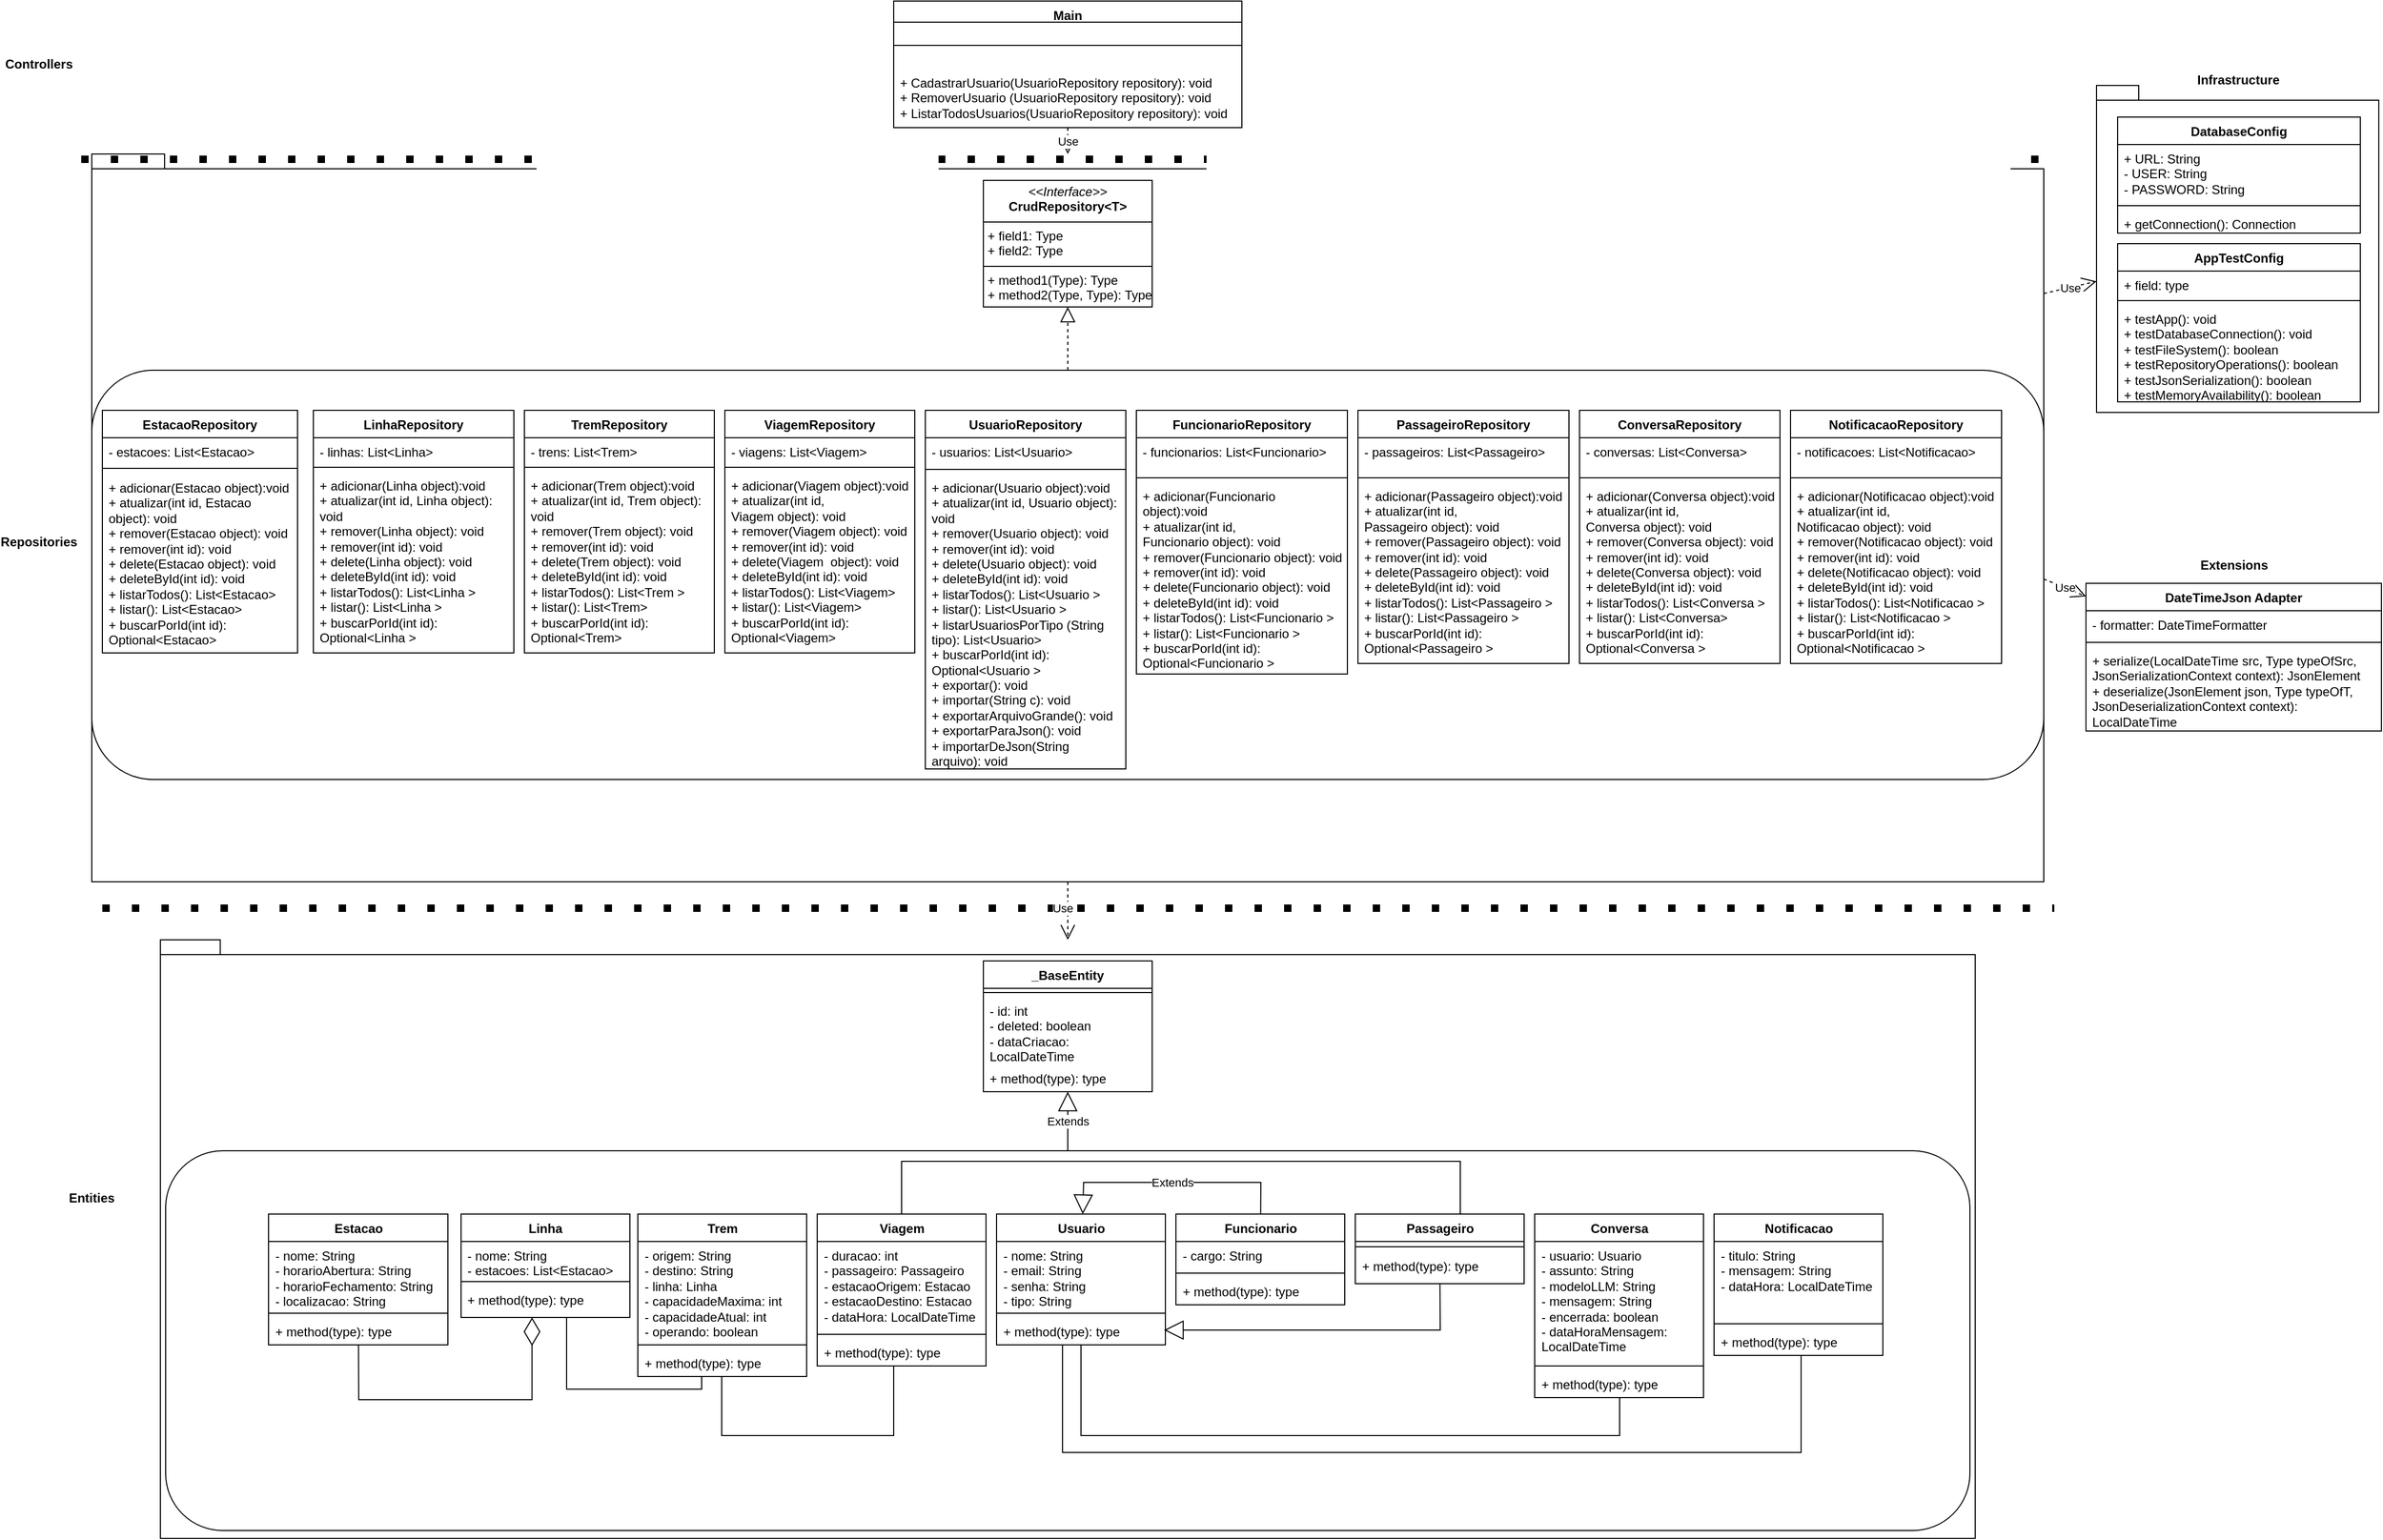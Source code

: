 <mxfile version="26.1.1">
  <diagram name="Página-1" id="HEUEbrixMLZvt8h2ULKj">
    <mxGraphModel dx="4040" dy="1524" grid="1" gridSize="10" guides="1" tooltips="1" connect="1" arrows="1" fold="1" page="1" pageScale="1" pageWidth="1169" pageHeight="827" math="0" shadow="0">
      <root>
        <mxCell id="0" />
        <mxCell id="1" parent="0" />
        <mxCell id="SFXnbhEJWi7tFpCrIytO-14" value="" style="shape=folder;fontStyle=1;spacingTop=10;tabWidth=40;tabHeight=14;tabPosition=left;html=1;whiteSpace=wrap;" vertex="1" parent="1">
          <mxGeometry x="1890" y="100" width="267.5" height="310" as="geometry" />
        </mxCell>
        <mxCell id="KniE4psyvI0Bf5Q0p4Wv-12" value="" style="shape=folder;fontStyle=1;spacingTop=10;tabWidth=40;tabHeight=14;tabPosition=left;html=1;whiteSpace=wrap;" parent="1" vertex="1">
          <mxGeometry x="-10" y="165" width="1850" height="690" as="geometry" />
        </mxCell>
        <mxCell id="KniE4psyvI0Bf5Q0p4Wv-1" value="&lt;b&gt;Controllers&lt;/b&gt;" style="text;html=1;align=center;verticalAlign=middle;whiteSpace=wrap;rounded=0;" parent="1" vertex="1">
          <mxGeometry x="-90" y="65" width="60" height="30" as="geometry" />
        </mxCell>
        <mxCell id="KniE4psyvI0Bf5Q0p4Wv-2" value="&lt;b&gt;Repositories&lt;/b&gt;" style="text;html=1;align=center;verticalAlign=middle;whiteSpace=wrap;rounded=0;" parent="1" vertex="1">
          <mxGeometry x="-90" y="518" width="60" height="30" as="geometry" />
        </mxCell>
        <mxCell id="KniE4psyvI0Bf5Q0p4Wv-3" value="&lt;b&gt;Entities&lt;/b&gt;" style="text;html=1;align=center;verticalAlign=middle;whiteSpace=wrap;rounded=0;" parent="1" vertex="1">
          <mxGeometry x="-40" y="1140" width="60" height="30" as="geometry" />
        </mxCell>
        <mxCell id="KniE4psyvI0Bf5Q0p4Wv-4" value="Main" style="swimlane;fontStyle=1;align=center;verticalAlign=top;childLayout=stackLayout;horizontal=1;startSize=20;horizontalStack=0;resizeParent=1;resizeParentMax=0;resizeLast=0;collapsible=1;marginBottom=0;whiteSpace=wrap;html=1;" parent="1" vertex="1">
          <mxGeometry x="750" y="20" width="330" height="120" as="geometry" />
        </mxCell>
        <mxCell id="KniE4psyvI0Bf5Q0p4Wv-6" value="" style="line;strokeWidth=1;fillColor=none;align=left;verticalAlign=middle;spacingTop=-1;spacingLeft=3;spacingRight=3;rotatable=0;labelPosition=right;points=[];portConstraint=eastwest;strokeColor=inherit;" parent="KniE4psyvI0Bf5Q0p4Wv-4" vertex="1">
          <mxGeometry y="20" width="330" height="44" as="geometry" />
        </mxCell>
        <mxCell id="KniE4psyvI0Bf5Q0p4Wv-7" value="+ CadastrarUsuario(UsuarioRepository repository): void&lt;div&gt;&lt;div&gt;+ RemoverUsuario (UsuarioRepository repository): void&lt;/div&gt;&lt;/div&gt;&lt;div&gt;+ ListarTodosUsuarios(UsuarioRepository repository): void&lt;/div&gt;" style="text;strokeColor=none;fillColor=none;align=left;verticalAlign=top;spacingLeft=4;spacingRight=4;overflow=hidden;rotatable=0;points=[[0,0.5],[1,0.5]];portConstraint=eastwest;whiteSpace=wrap;html=1;" parent="KniE4psyvI0Bf5Q0p4Wv-4" vertex="1">
          <mxGeometry y="64" width="330" height="56" as="geometry" />
        </mxCell>
        <mxCell id="KniE4psyvI0Bf5Q0p4Wv-11" value="" style="endArrow=none;dashed=1;html=1;dashPattern=1 3;strokeWidth=7;rounded=0;jumpSize=100;startSize=6;endSize=6;" parent="1" edge="1">
          <mxGeometry width="50" height="50" relative="1" as="geometry">
            <mxPoint x="-20" y="170" as="sourcePoint" />
            <mxPoint x="1840" y="170" as="targetPoint" />
          </mxGeometry>
        </mxCell>
        <mxCell id="KniE4psyvI0Bf5Q0p4Wv-13" value="" style="shape=folder;fontStyle=1;spacingTop=10;tabWidth=40;tabHeight=14;tabPosition=left;html=1;whiteSpace=wrap;" parent="1" vertex="1">
          <mxGeometry x="55" y="910" width="1720" height="567.5" as="geometry" />
        </mxCell>
        <mxCell id="KniE4psyvI0Bf5Q0p4Wv-14" value="" style="endArrow=none;dashed=1;html=1;dashPattern=1 3;strokeWidth=7;rounded=0;jumpSize=100;startSize=6;endSize=6;" parent="1" edge="1">
          <mxGeometry width="50" height="50" relative="1" as="geometry">
            <mxPoint y="880" as="sourcePoint" />
            <mxPoint x="1850" y="880" as="targetPoint" />
          </mxGeometry>
        </mxCell>
        <mxCell id="KniE4psyvI0Bf5Q0p4Wv-97" value="Extends" style="endArrow=block;endSize=16;endFill=0;html=1;rounded=0;" parent="1" source="SFXnbhEJWi7tFpCrIytO-4" target="KniE4psyvI0Bf5Q0p4Wv-43" edge="1">
          <mxGeometry width="160" relative="1" as="geometry">
            <mxPoint x="1100" y="930" as="sourcePoint" />
            <mxPoint x="1260" y="930" as="targetPoint" />
          </mxGeometry>
        </mxCell>
        <mxCell id="KniE4psyvI0Bf5Q0p4Wv-137" value="" style="endArrow=block;dashed=1;endFill=0;endSize=12;html=1;rounded=0;" parent="1" source="SFXnbhEJWi7tFpCrIytO-2" edge="1" target="lryLNsb4V2IIYD_jYRuu-21">
          <mxGeometry width="160" relative="1" as="geometry">
            <mxPoint x="1035" y="340" as="sourcePoint" />
            <mxPoint x="965.444" y="310" as="targetPoint" />
          </mxGeometry>
        </mxCell>
        <mxCell id="KniE4psyvI0Bf5Q0p4Wv-43" value="_BaseEntity" style="swimlane;fontStyle=1;align=center;verticalAlign=top;childLayout=stackLayout;horizontal=1;startSize=26;horizontalStack=0;resizeParent=1;resizeParentMax=0;resizeLast=0;collapsible=1;marginBottom=0;whiteSpace=wrap;html=1;" parent="1" vertex="1">
          <mxGeometry x="835" y="930" width="160" height="124" as="geometry" />
        </mxCell>
        <mxCell id="KniE4psyvI0Bf5Q0p4Wv-45" value="" style="line;strokeWidth=1;fillColor=none;align=left;verticalAlign=middle;spacingTop=-1;spacingLeft=3;spacingRight=3;rotatable=0;labelPosition=right;points=[];portConstraint=eastwest;strokeColor=inherit;" parent="KniE4psyvI0Bf5Q0p4Wv-43" vertex="1">
          <mxGeometry y="26" width="160" height="8" as="geometry" />
        </mxCell>
        <mxCell id="KniE4psyvI0Bf5Q0p4Wv-44" value="- id: int&lt;div&gt;- deleted: boolean&lt;br&gt;&lt;div&gt;- dataCriacao: LocalDateTime&lt;/div&gt;&lt;/div&gt;" style="text;strokeColor=none;fillColor=none;align=left;verticalAlign=top;spacingLeft=4;spacingRight=4;overflow=hidden;rotatable=0;points=[[0,0.5],[1,0.5]];portConstraint=eastwest;whiteSpace=wrap;html=1;" parent="KniE4psyvI0Bf5Q0p4Wv-43" vertex="1">
          <mxGeometry y="34" width="160" height="64" as="geometry" />
        </mxCell>
        <mxCell id="KniE4psyvI0Bf5Q0p4Wv-46" value="+ method(type): type" style="text;strokeColor=none;fillColor=none;align=left;verticalAlign=top;spacingLeft=4;spacingRight=4;overflow=hidden;rotatable=0;points=[[0,0.5],[1,0.5]];portConstraint=eastwest;whiteSpace=wrap;html=1;" parent="KniE4psyvI0Bf5Q0p4Wv-43" vertex="1">
          <mxGeometry y="98" width="160" height="26" as="geometry" />
        </mxCell>
        <mxCell id="lryLNsb4V2IIYD_jYRuu-18" value="Use" style="endArrow=open;endSize=12;dashed=1;html=1;rounded=0;" parent="1" source="KniE4psyvI0Bf5Q0p4Wv-4" edge="1" target="KniE4psyvI0Bf5Q0p4Wv-12">
          <mxGeometry width="160" relative="1" as="geometry">
            <mxPoint x="1050" y="510" as="sourcePoint" />
            <mxPoint x="980" y="180" as="targetPoint" />
          </mxGeometry>
        </mxCell>
        <mxCell id="lryLNsb4V2IIYD_jYRuu-21" value="&lt;p style=&quot;margin:0px;margin-top:4px;text-align:center;&quot;&gt;&lt;i&gt;&amp;lt;&amp;lt;Interface&amp;gt;&amp;gt;&lt;/i&gt;&lt;br&gt;&lt;b&gt;CrudRepository&amp;lt;T&amp;gt;&lt;/b&gt;&lt;/p&gt;&lt;hr size=&quot;1&quot; style=&quot;border-style:solid;&quot;&gt;&lt;p style=&quot;margin:0px;margin-left:4px;&quot;&gt;+ field1: Type&lt;br&gt;+ field2: Type&lt;/p&gt;&lt;hr size=&quot;1&quot; style=&quot;border-style:solid;&quot;&gt;&lt;p style=&quot;margin:0px;margin-left:4px;&quot;&gt;+ method1(Type): Type&lt;br&gt;+ method2(Type, Type): Type&lt;/p&gt;" style="verticalAlign=top;align=left;overflow=fill;html=1;whiteSpace=wrap;" parent="1" vertex="1">
          <mxGeometry x="835" y="190" width="160" height="120" as="geometry" />
        </mxCell>
        <mxCell id="lryLNsb4V2IIYD_jYRuu-23" value="DatabaseConfig" style="swimlane;fontStyle=1;align=center;verticalAlign=top;childLayout=stackLayout;horizontal=1;startSize=26;horizontalStack=0;resizeParent=1;resizeParentMax=0;resizeLast=0;collapsible=1;marginBottom=0;whiteSpace=wrap;html=1;" parent="1" vertex="1">
          <mxGeometry x="1910" y="130" width="230" height="110" as="geometry" />
        </mxCell>
        <mxCell id="lryLNsb4V2IIYD_jYRuu-24" value="+ URL: String&lt;div&gt;- USER: String&lt;/div&gt;&lt;div&gt;- PASSWORD: String&lt;/div&gt;" style="text;strokeColor=none;fillColor=none;align=left;verticalAlign=top;spacingLeft=4;spacingRight=4;overflow=hidden;rotatable=0;points=[[0,0.5],[1,0.5]];portConstraint=eastwest;whiteSpace=wrap;html=1;" parent="lryLNsb4V2IIYD_jYRuu-23" vertex="1">
          <mxGeometry y="26" width="230" height="54" as="geometry" />
        </mxCell>
        <mxCell id="lryLNsb4V2IIYD_jYRuu-25" value="" style="line;strokeWidth=1;fillColor=none;align=left;verticalAlign=middle;spacingTop=-1;spacingLeft=3;spacingRight=3;rotatable=0;labelPosition=right;points=[];portConstraint=eastwest;strokeColor=inherit;" parent="lryLNsb4V2IIYD_jYRuu-23" vertex="1">
          <mxGeometry y="80" width="230" height="8" as="geometry" />
        </mxCell>
        <mxCell id="lryLNsb4V2IIYD_jYRuu-26" value="+ getConnection(): Connection" style="text;strokeColor=none;fillColor=none;align=left;verticalAlign=top;spacingLeft=4;spacingRight=4;overflow=hidden;rotatable=0;points=[[0,0.5],[1,0.5]];portConstraint=eastwest;whiteSpace=wrap;html=1;" parent="lryLNsb4V2IIYD_jYRuu-23" vertex="1">
          <mxGeometry y="88" width="230" height="22" as="geometry" />
        </mxCell>
        <mxCell id="lryLNsb4V2IIYD_jYRuu-27" value="DateTimeJson Adapter" style="swimlane;fontStyle=1;align=center;verticalAlign=top;childLayout=stackLayout;horizontal=1;startSize=26;horizontalStack=0;resizeParent=1;resizeParentMax=0;resizeLast=0;collapsible=1;marginBottom=0;whiteSpace=wrap;html=1;" parent="1" vertex="1">
          <mxGeometry x="1880" y="572" width="280" height="140" as="geometry" />
        </mxCell>
        <mxCell id="lryLNsb4V2IIYD_jYRuu-28" value="- formatter: DateTimeFormatter" style="text;strokeColor=none;fillColor=none;align=left;verticalAlign=top;spacingLeft=4;spacingRight=4;overflow=hidden;rotatable=0;points=[[0,0.5],[1,0.5]];portConstraint=eastwest;whiteSpace=wrap;html=1;" parent="lryLNsb4V2IIYD_jYRuu-27" vertex="1">
          <mxGeometry y="26" width="280" height="26" as="geometry" />
        </mxCell>
        <mxCell id="lryLNsb4V2IIYD_jYRuu-29" value="" style="line;strokeWidth=1;fillColor=none;align=left;verticalAlign=middle;spacingTop=-1;spacingLeft=3;spacingRight=3;rotatable=0;labelPosition=right;points=[];portConstraint=eastwest;strokeColor=inherit;" parent="lryLNsb4V2IIYD_jYRuu-27" vertex="1">
          <mxGeometry y="52" width="280" height="8" as="geometry" />
        </mxCell>
        <mxCell id="lryLNsb4V2IIYD_jYRuu-30" value="&lt;div&gt;+ serialize(LocalDateTime src, Type typeOfSrc, JsonSerializationContext context): JsonElement&lt;/div&gt;&lt;div&gt;+ deserialize(JsonElement json, Type typeOfT, JsonDeserializationContext context): LocalDateTime&lt;/div&gt;" style="text;strokeColor=none;fillColor=none;align=left;verticalAlign=top;spacingLeft=4;spacingRight=4;overflow=hidden;rotatable=0;points=[[0,0.5],[1,0.5]];portConstraint=eastwest;whiteSpace=wrap;html=1;" parent="lryLNsb4V2IIYD_jYRuu-27" vertex="1">
          <mxGeometry y="60" width="280" height="80" as="geometry" />
        </mxCell>
        <mxCell id="lryLNsb4V2IIYD_jYRuu-31" value="Use" style="endArrow=open;endSize=12;dashed=1;html=1;rounded=0;" parent="1" source="KniE4psyvI0Bf5Q0p4Wv-12" target="SFXnbhEJWi7tFpCrIytO-14" edge="1">
          <mxGeometry width="160" relative="1" as="geometry">
            <mxPoint x="2010" y="420" as="sourcePoint" />
            <mxPoint x="2120" y="420" as="targetPoint" />
          </mxGeometry>
        </mxCell>
        <mxCell id="lryLNsb4V2IIYD_jYRuu-32" value="Use" style="endArrow=open;endSize=12;dashed=1;html=1;rounded=0;exitX=1;exitY=0.584;exitDx=0;exitDy=0;exitPerimeter=0;" parent="1" source="KniE4psyvI0Bf5Q0p4Wv-12" target="lryLNsb4V2IIYD_jYRuu-27" edge="1">
          <mxGeometry width="160" relative="1" as="geometry">
            <mxPoint x="2170" y="460" as="sourcePoint" />
            <mxPoint x="2330" y="460" as="targetPoint" />
          </mxGeometry>
        </mxCell>
        <mxCell id="SFXnbhEJWi7tFpCrIytO-1" value="Use" style="endArrow=open;endSize=12;dashed=1;html=1;rounded=0;" edge="1" parent="1" source="KniE4psyvI0Bf5Q0p4Wv-12" target="KniE4psyvI0Bf5Q0p4Wv-13">
          <mxGeometry x="-0.104" y="-5" width="160" relative="1" as="geometry">
            <mxPoint x="1679" y="680" as="sourcePoint" />
            <mxPoint x="1603" y="1084" as="targetPoint" />
            <mxPoint as="offset" />
          </mxGeometry>
        </mxCell>
        <mxCell id="SFXnbhEJWi7tFpCrIytO-2" value="" style="rounded=1;whiteSpace=wrap;html=1;" vertex="1" parent="1">
          <mxGeometry x="-10" y="370" width="1850" height="388" as="geometry" />
        </mxCell>
        <mxCell id="KniE4psyvI0Bf5Q0p4Wv-57" value="EstacaoRepository" style="swimlane;fontStyle=1;align=center;verticalAlign=top;childLayout=stackLayout;horizontal=1;startSize=26;horizontalStack=0;resizeParent=1;resizeParentMax=0;resizeLast=0;collapsible=1;marginBottom=0;whiteSpace=wrap;html=1;" parent="1" vertex="1">
          <mxGeometry y="408" width="185" height="230" as="geometry" />
        </mxCell>
        <mxCell id="KniE4psyvI0Bf5Q0p4Wv-58" value="- estacoes: List&amp;lt;Estacao&amp;gt;" style="text;strokeColor=none;fillColor=none;align=left;verticalAlign=top;spacingLeft=4;spacingRight=4;overflow=hidden;rotatable=0;points=[[0,0.5],[1,0.5]];portConstraint=eastwest;whiteSpace=wrap;html=1;" parent="KniE4psyvI0Bf5Q0p4Wv-57" vertex="1">
          <mxGeometry y="26" width="185" height="24" as="geometry" />
        </mxCell>
        <mxCell id="KniE4psyvI0Bf5Q0p4Wv-59" value="" style="line;strokeWidth=1;fillColor=none;align=left;verticalAlign=middle;spacingTop=-1;spacingLeft=3;spacingRight=3;rotatable=0;labelPosition=right;points=[];portConstraint=eastwest;strokeColor=inherit;" parent="KniE4psyvI0Bf5Q0p4Wv-57" vertex="1">
          <mxGeometry y="50" width="185" height="10" as="geometry" />
        </mxCell>
        <mxCell id="KniE4psyvI0Bf5Q0p4Wv-60" value="+ adicionar(Estacao object):void&lt;div&gt;+ atualizar(int id, Estacao object): void&lt;/div&gt;&lt;div&gt;+ remover(Estacao object): void&lt;/div&gt;&lt;div&gt;+ remover(int id): void&lt;/div&gt;&lt;div&gt;+ delete(Estacao object): void&lt;/div&gt;&lt;div&gt;+ deleteById(int id): void&lt;/div&gt;&lt;div&gt;+ listarTodos(): List&amp;lt;Estacao&amp;gt;&lt;/div&gt;&lt;div&gt;+ listar(): List&amp;lt;Estacao&amp;gt;&lt;/div&gt;&lt;div&gt;+ buscarPorId(int id): Optional&amp;lt;Estacao&amp;gt;&lt;/div&gt;" style="text;strokeColor=none;fillColor=none;align=left;verticalAlign=top;spacingLeft=4;spacingRight=4;overflow=hidden;rotatable=0;points=[[0,0.5],[1,0.5]];portConstraint=eastwest;whiteSpace=wrap;html=1;" parent="KniE4psyvI0Bf5Q0p4Wv-57" vertex="1">
          <mxGeometry y="60" width="185" height="170" as="geometry" />
        </mxCell>
        <mxCell id="KniE4psyvI0Bf5Q0p4Wv-61" value="LinhaRepository" style="swimlane;fontStyle=1;align=center;verticalAlign=top;childLayout=stackLayout;horizontal=1;startSize=26;horizontalStack=0;resizeParent=1;resizeParentMax=0;resizeLast=0;collapsible=1;marginBottom=0;whiteSpace=wrap;html=1;" parent="1" vertex="1">
          <mxGeometry x="200" y="408" width="190" height="230" as="geometry" />
        </mxCell>
        <mxCell id="KniE4psyvI0Bf5Q0p4Wv-62" value="- linhas: List&amp;lt;Linha&amp;gt;" style="text;strokeColor=none;fillColor=none;align=left;verticalAlign=top;spacingLeft=4;spacingRight=4;overflow=hidden;rotatable=0;points=[[0,0.5],[1,0.5]];portConstraint=eastwest;whiteSpace=wrap;html=1;" parent="KniE4psyvI0Bf5Q0p4Wv-61" vertex="1">
          <mxGeometry y="26" width="190" height="24" as="geometry" />
        </mxCell>
        <mxCell id="KniE4psyvI0Bf5Q0p4Wv-63" value="" style="line;strokeWidth=1;fillColor=none;align=left;verticalAlign=middle;spacingTop=-1;spacingLeft=3;spacingRight=3;rotatable=0;labelPosition=right;points=[];portConstraint=eastwest;strokeColor=inherit;" parent="KniE4psyvI0Bf5Q0p4Wv-61" vertex="1">
          <mxGeometry y="50" width="190" height="8" as="geometry" />
        </mxCell>
        <mxCell id="KniE4psyvI0Bf5Q0p4Wv-64" value="+ adicionar(Linha object):void&lt;div&gt;+ atualizar(int id, Linha object): void&lt;/div&gt;&lt;div&gt;+ remover(Linha&amp;nbsp;object): void&lt;/div&gt;&lt;div&gt;+ remover(int id): void&lt;/div&gt;&lt;div&gt;+ delete(Linha&amp;nbsp;object): void&lt;/div&gt;&lt;div&gt;+ deleteById(int id): void&lt;/div&gt;&lt;div&gt;+ listarTodos(): List&amp;lt;Linha&amp;nbsp;&amp;gt;&lt;/div&gt;&lt;div&gt;+ listar(): List&amp;lt;Linha&amp;nbsp;&amp;gt;&lt;/div&gt;&lt;div&gt;+ buscarPorId(int id): Optional&amp;lt;Linha&amp;nbsp;&amp;gt;&lt;/div&gt;&lt;div&gt;&lt;br&gt;&lt;/div&gt;" style="text;strokeColor=none;fillColor=none;align=left;verticalAlign=top;spacingLeft=4;spacingRight=4;overflow=hidden;rotatable=0;points=[[0,0.5],[1,0.5]];portConstraint=eastwest;whiteSpace=wrap;html=1;" parent="KniE4psyvI0Bf5Q0p4Wv-61" vertex="1">
          <mxGeometry y="58" width="190" height="172" as="geometry" />
        </mxCell>
        <mxCell id="KniE4psyvI0Bf5Q0p4Wv-65" value="TremRepository" style="swimlane;fontStyle=1;align=center;verticalAlign=top;childLayout=stackLayout;horizontal=1;startSize=26;horizontalStack=0;resizeParent=1;resizeParentMax=0;resizeLast=0;collapsible=1;marginBottom=0;whiteSpace=wrap;html=1;" parent="1" vertex="1">
          <mxGeometry x="400" y="408" width="180" height="230" as="geometry" />
        </mxCell>
        <mxCell id="KniE4psyvI0Bf5Q0p4Wv-66" value="- trens: List&amp;lt;Trem&amp;gt;" style="text;strokeColor=none;fillColor=none;align=left;verticalAlign=top;spacingLeft=4;spacingRight=4;overflow=hidden;rotatable=0;points=[[0,0.5],[1,0.5]];portConstraint=eastwest;whiteSpace=wrap;html=1;" parent="KniE4psyvI0Bf5Q0p4Wv-65" vertex="1">
          <mxGeometry y="26" width="180" height="24" as="geometry" />
        </mxCell>
        <mxCell id="KniE4psyvI0Bf5Q0p4Wv-67" value="" style="line;strokeWidth=1;fillColor=none;align=left;verticalAlign=middle;spacingTop=-1;spacingLeft=3;spacingRight=3;rotatable=0;labelPosition=right;points=[];portConstraint=eastwest;strokeColor=inherit;" parent="KniE4psyvI0Bf5Q0p4Wv-65" vertex="1">
          <mxGeometry y="50" width="180" height="8" as="geometry" />
        </mxCell>
        <mxCell id="KniE4psyvI0Bf5Q0p4Wv-68" value="+ adicionar(Trem object):void&lt;div&gt;+ atualizar(int id, Trem object): void&lt;/div&gt;&lt;div&gt;+ remover(Trem object): void&lt;/div&gt;&lt;div&gt;+ remover(int id): void&lt;/div&gt;&lt;div&gt;+ delete(Trem object): void&lt;/div&gt;&lt;div&gt;+ deleteById(int id): void&lt;/div&gt;&lt;div&gt;+ listarTodos(): List&amp;lt;Trem &amp;gt;&lt;/div&gt;&lt;div&gt;+ listar(): List&amp;lt;Trem&amp;gt;&lt;/div&gt;&lt;div&gt;+ buscarPorId(int id): Optional&amp;lt;Trem&amp;gt;&lt;/div&gt;&lt;div&gt;&lt;br&gt;&lt;/div&gt;" style="text;strokeColor=none;fillColor=none;align=left;verticalAlign=top;spacingLeft=4;spacingRight=4;overflow=hidden;rotatable=0;points=[[0,0.5],[1,0.5]];portConstraint=eastwest;whiteSpace=wrap;html=1;" parent="KniE4psyvI0Bf5Q0p4Wv-65" vertex="1">
          <mxGeometry y="58" width="180" height="172" as="geometry" />
        </mxCell>
        <mxCell id="KniE4psyvI0Bf5Q0p4Wv-69" value="ViagemRepository" style="swimlane;fontStyle=1;align=center;verticalAlign=top;childLayout=stackLayout;horizontal=1;startSize=26;horizontalStack=0;resizeParent=1;resizeParentMax=0;resizeLast=0;collapsible=1;marginBottom=0;whiteSpace=wrap;html=1;" parent="1" vertex="1">
          <mxGeometry x="590" y="408" width="180" height="230" as="geometry" />
        </mxCell>
        <mxCell id="KniE4psyvI0Bf5Q0p4Wv-70" value="- viagens: List&amp;lt;Viagem&amp;gt;" style="text;strokeColor=none;fillColor=none;align=left;verticalAlign=top;spacingLeft=4;spacingRight=4;overflow=hidden;rotatable=0;points=[[0,0.5],[1,0.5]];portConstraint=eastwest;whiteSpace=wrap;html=1;" parent="KniE4psyvI0Bf5Q0p4Wv-69" vertex="1">
          <mxGeometry y="26" width="180" height="24" as="geometry" />
        </mxCell>
        <mxCell id="KniE4psyvI0Bf5Q0p4Wv-71" value="" style="line;strokeWidth=1;fillColor=none;align=left;verticalAlign=middle;spacingTop=-1;spacingLeft=3;spacingRight=3;rotatable=0;labelPosition=right;points=[];portConstraint=eastwest;strokeColor=inherit;" parent="KniE4psyvI0Bf5Q0p4Wv-69" vertex="1">
          <mxGeometry y="50" width="180" height="8" as="geometry" />
        </mxCell>
        <mxCell id="KniE4psyvI0Bf5Q0p4Wv-72" value="+ adicionar(Viagem object):void&lt;div&gt;+ atualizar(int id, Viagem&amp;nbsp;object): void&lt;/div&gt;&lt;div&gt;+ remover(Viagem&amp;nbsp;object): void&lt;/div&gt;&lt;div&gt;+ remover(int id): void&lt;/div&gt;&lt;div&gt;+ delete(Viagem&amp;nbsp;&amp;nbsp;object): void&lt;/div&gt;&lt;div&gt;+ deleteById(int id): void&lt;/div&gt;&lt;div&gt;+ listarTodos(): List&amp;lt;Viagem&amp;gt;&lt;/div&gt;&lt;div&gt;+ listar(): List&amp;lt;Viagem&amp;gt;&lt;/div&gt;&lt;div&gt;+ buscarPorId(int id): Optional&amp;lt;Viagem&amp;gt;&lt;/div&gt;&lt;div&gt;&lt;br&gt;&lt;/div&gt;" style="text;strokeColor=none;fillColor=none;align=left;verticalAlign=top;spacingLeft=4;spacingRight=4;overflow=hidden;rotatable=0;points=[[0,0.5],[1,0.5]];portConstraint=eastwest;whiteSpace=wrap;html=1;" parent="KniE4psyvI0Bf5Q0p4Wv-69" vertex="1">
          <mxGeometry y="58" width="180" height="172" as="geometry" />
        </mxCell>
        <mxCell id="KniE4psyvI0Bf5Q0p4Wv-73" value="FuncionarioRepository" style="swimlane;fontStyle=1;align=center;verticalAlign=top;childLayout=stackLayout;horizontal=1;startSize=26;horizontalStack=0;resizeParent=1;resizeParentMax=0;resizeLast=0;collapsible=1;marginBottom=0;whiteSpace=wrap;html=1;" parent="1" vertex="1">
          <mxGeometry x="980" y="408" width="200" height="250" as="geometry" />
        </mxCell>
        <mxCell id="KniE4psyvI0Bf5Q0p4Wv-74" value="- funcionarios: List&amp;lt;Funcionario&amp;gt;" style="text;strokeColor=none;fillColor=none;align=left;verticalAlign=top;spacingLeft=4;spacingRight=4;overflow=hidden;rotatable=0;points=[[0,0.5],[1,0.5]];portConstraint=eastwest;whiteSpace=wrap;html=1;" parent="KniE4psyvI0Bf5Q0p4Wv-73" vertex="1">
          <mxGeometry y="26" width="200" height="34" as="geometry" />
        </mxCell>
        <mxCell id="KniE4psyvI0Bf5Q0p4Wv-75" value="" style="line;strokeWidth=1;fillColor=none;align=left;verticalAlign=middle;spacingTop=-1;spacingLeft=3;spacingRight=3;rotatable=0;labelPosition=right;points=[];portConstraint=eastwest;strokeColor=inherit;" parent="KniE4psyvI0Bf5Q0p4Wv-73" vertex="1">
          <mxGeometry y="60" width="200" height="8" as="geometry" />
        </mxCell>
        <mxCell id="KniE4psyvI0Bf5Q0p4Wv-76" value="+ adicionar(Funcionario object):void&lt;div&gt;+ atualizar(int id, Funcionario&amp;nbsp;object): void&lt;/div&gt;&lt;div&gt;+ remover(Funcionario&amp;nbsp;object): void&lt;/div&gt;&lt;div&gt;+ remover(int id): void&lt;/div&gt;&lt;div&gt;+ delete(Funcionario&amp;nbsp;object): void&lt;/div&gt;&lt;div&gt;+ deleteById(int id): void&lt;/div&gt;&lt;div&gt;+ listarTodos(): List&amp;lt;Funcionario&amp;nbsp;&amp;gt;&lt;/div&gt;&lt;div&gt;+ listar(): List&amp;lt;Funcionario&amp;nbsp;&amp;gt;&lt;/div&gt;&lt;div&gt;+ buscarPorId(int id): Optional&amp;lt;Funcionario&amp;nbsp;&amp;gt;&lt;/div&gt;&lt;div&gt;&lt;br&gt;&lt;/div&gt;" style="text;strokeColor=none;fillColor=none;align=left;verticalAlign=top;spacingLeft=4;spacingRight=4;overflow=hidden;rotatable=0;points=[[0,0.5],[1,0.5]];portConstraint=eastwest;whiteSpace=wrap;html=1;" parent="KniE4psyvI0Bf5Q0p4Wv-73" vertex="1">
          <mxGeometry y="68" width="200" height="182" as="geometry" />
        </mxCell>
        <mxCell id="KniE4psyvI0Bf5Q0p4Wv-77" value="UsuarioRepository" style="swimlane;fontStyle=1;align=center;verticalAlign=top;childLayout=stackLayout;horizontal=1;startSize=26;horizontalStack=0;resizeParent=1;resizeParentMax=0;resizeLast=0;collapsible=1;marginBottom=0;whiteSpace=wrap;html=1;" parent="1" vertex="1">
          <mxGeometry x="780" y="408" width="190" height="340" as="geometry" />
        </mxCell>
        <mxCell id="KniE4psyvI0Bf5Q0p4Wv-78" value="- usuarios: List&amp;lt;Usuario&amp;gt;" style="text;strokeColor=none;fillColor=none;align=left;verticalAlign=top;spacingLeft=4;spacingRight=4;overflow=hidden;rotatable=0;points=[[0,0.5],[1,0.5]];portConstraint=eastwest;whiteSpace=wrap;html=1;" parent="KniE4psyvI0Bf5Q0p4Wv-77" vertex="1">
          <mxGeometry y="26" width="190" height="26" as="geometry" />
        </mxCell>
        <mxCell id="KniE4psyvI0Bf5Q0p4Wv-79" value="" style="line;strokeWidth=1;fillColor=none;align=left;verticalAlign=middle;spacingTop=-1;spacingLeft=3;spacingRight=3;rotatable=0;labelPosition=right;points=[];portConstraint=eastwest;strokeColor=inherit;" parent="KniE4psyvI0Bf5Q0p4Wv-77" vertex="1">
          <mxGeometry y="52" width="190" height="8" as="geometry" />
        </mxCell>
        <mxCell id="KniE4psyvI0Bf5Q0p4Wv-80" value="+ adicionar(Usuario object):void&lt;div&gt;+ atualizar(int id, Usuario&amp;nbsp;object): void&lt;/div&gt;&lt;div&gt;+ remover(Usuario&amp;nbsp;object): void&lt;/div&gt;&lt;div&gt;+ remover(int id): void&lt;/div&gt;&lt;div&gt;+ delete(Usuario&amp;nbsp;object): void&lt;/div&gt;&lt;div&gt;+ deleteById(int id): void&lt;/div&gt;&lt;div&gt;+ listarTodos(): List&amp;lt;Usuario&amp;nbsp;&amp;gt;&lt;/div&gt;&lt;div&gt;+ listar(): List&amp;lt;Usuario&amp;nbsp;&amp;gt;&lt;/div&gt;&lt;div&gt;+ listarUsuariosPorTipo (String tipo): List&amp;lt;Usuario&amp;gt;&lt;/div&gt;&lt;div&gt;+ buscarPorId(int id): Optional&amp;lt;Usuario&amp;nbsp;&amp;gt;&lt;/div&gt;&lt;div&gt;&lt;div&gt;+ exportar(): void&lt;/div&gt;&lt;div&gt;+ importar(String c): void&lt;/div&gt;&lt;div&gt;+ exportarArquivoGrande(): void&lt;/div&gt;&lt;div&gt;+ exportarParaJson(): void&lt;/div&gt;&lt;div&gt;+ importarDeJson(String arquivo): void&lt;/div&gt;&lt;/div&gt;&lt;div&gt;&lt;br&gt;&lt;/div&gt;" style="text;strokeColor=none;fillColor=none;align=left;verticalAlign=top;spacingLeft=4;spacingRight=4;overflow=hidden;rotatable=0;points=[[0,0.5],[1,0.5]];portConstraint=eastwest;whiteSpace=wrap;html=1;" parent="KniE4psyvI0Bf5Q0p4Wv-77" vertex="1">
          <mxGeometry y="60" width="190" height="280" as="geometry" />
        </mxCell>
        <mxCell id="KniE4psyvI0Bf5Q0p4Wv-81" value="PassageiroRepository" style="swimlane;fontStyle=1;align=center;verticalAlign=top;childLayout=stackLayout;horizontal=1;startSize=26;horizontalStack=0;resizeParent=1;resizeParentMax=0;resizeLast=0;collapsible=1;marginBottom=0;whiteSpace=wrap;html=1;" parent="1" vertex="1">
          <mxGeometry x="1190" y="408" width="200" height="240" as="geometry" />
        </mxCell>
        <mxCell id="KniE4psyvI0Bf5Q0p4Wv-82" value="- passageiros: List&amp;lt;Passageiro&amp;gt;" style="text;strokeColor=none;fillColor=none;align=left;verticalAlign=top;spacingLeft=4;spacingRight=4;overflow=hidden;rotatable=0;points=[[0,0.5],[1,0.5]];portConstraint=eastwest;whiteSpace=wrap;html=1;" parent="KniE4psyvI0Bf5Q0p4Wv-81" vertex="1">
          <mxGeometry y="26" width="200" height="34" as="geometry" />
        </mxCell>
        <mxCell id="KniE4psyvI0Bf5Q0p4Wv-83" value="" style="line;strokeWidth=1;fillColor=none;align=left;verticalAlign=middle;spacingTop=-1;spacingLeft=3;spacingRight=3;rotatable=0;labelPosition=right;points=[];portConstraint=eastwest;strokeColor=inherit;" parent="KniE4psyvI0Bf5Q0p4Wv-81" vertex="1">
          <mxGeometry y="60" width="200" height="8" as="geometry" />
        </mxCell>
        <mxCell id="KniE4psyvI0Bf5Q0p4Wv-84" value="+ adicionar(Passageiro object):void&lt;div&gt;+ atualizar(int id, Passageiro&amp;nbsp;object): void&lt;/div&gt;&lt;div&gt;+ remover(Passageiro&amp;nbsp;object): void&lt;/div&gt;&lt;div&gt;+ remover(int id): void&lt;/div&gt;&lt;div&gt;+ delete(Passageiro&amp;nbsp;object): void&lt;/div&gt;&lt;div&gt;+ deleteById(int id): void&lt;/div&gt;&lt;div&gt;+ listarTodos(): List&amp;lt;Passageiro&amp;nbsp;&amp;gt;&lt;/div&gt;&lt;div&gt;+ listar(): List&amp;lt;Passageiro&amp;nbsp;&amp;gt;&lt;/div&gt;&lt;div&gt;+ buscarPorId(int id): Optional&amp;lt;Passageiro&amp;nbsp;&amp;gt;&lt;/div&gt;&lt;div&gt;&lt;br&gt;&lt;/div&gt;" style="text;strokeColor=none;fillColor=none;align=left;verticalAlign=top;spacingLeft=4;spacingRight=4;overflow=hidden;rotatable=0;points=[[0,0.5],[1,0.5]];portConstraint=eastwest;whiteSpace=wrap;html=1;" parent="KniE4psyvI0Bf5Q0p4Wv-81" vertex="1">
          <mxGeometry y="68" width="200" height="172" as="geometry" />
        </mxCell>
        <mxCell id="KniE4psyvI0Bf5Q0p4Wv-85" value="ConversaRepository" style="swimlane;fontStyle=1;align=center;verticalAlign=top;childLayout=stackLayout;horizontal=1;startSize=26;horizontalStack=0;resizeParent=1;resizeParentMax=0;resizeLast=0;collapsible=1;marginBottom=0;whiteSpace=wrap;html=1;" parent="1" vertex="1">
          <mxGeometry x="1400" y="408" width="190" height="240" as="geometry" />
        </mxCell>
        <mxCell id="KniE4psyvI0Bf5Q0p4Wv-86" value="- conversas: List&amp;lt;Conversa&amp;gt;" style="text;strokeColor=none;fillColor=none;align=left;verticalAlign=top;spacingLeft=4;spacingRight=4;overflow=hidden;rotatable=0;points=[[0,0.5],[1,0.5]];portConstraint=eastwest;whiteSpace=wrap;html=1;" parent="KniE4psyvI0Bf5Q0p4Wv-85" vertex="1">
          <mxGeometry y="26" width="190" height="34" as="geometry" />
        </mxCell>
        <mxCell id="KniE4psyvI0Bf5Q0p4Wv-87" value="" style="line;strokeWidth=1;fillColor=none;align=left;verticalAlign=middle;spacingTop=-1;spacingLeft=3;spacingRight=3;rotatable=0;labelPosition=right;points=[];portConstraint=eastwest;strokeColor=inherit;" parent="KniE4psyvI0Bf5Q0p4Wv-85" vertex="1">
          <mxGeometry y="60" width="190" height="8" as="geometry" />
        </mxCell>
        <mxCell id="KniE4psyvI0Bf5Q0p4Wv-88" value="+ adicionar(Conversa object):void&lt;div&gt;+ atualizar(int id, Conversa&amp;nbsp;object): void&lt;/div&gt;&lt;div&gt;+ remover(Conversa&amp;nbsp;object): void&lt;/div&gt;&lt;div&gt;+ remover(int id): void&lt;/div&gt;&lt;div&gt;+ delete(Conversa&amp;nbsp;object): void&lt;/div&gt;&lt;div&gt;+ deleteById(int id): void&lt;/div&gt;&lt;div&gt;+ listarTodos(): List&amp;lt;Conversa&amp;nbsp;&amp;gt;&lt;/div&gt;&lt;div&gt;+ listar(): List&amp;lt;Conversa&amp;gt;&lt;/div&gt;&lt;div&gt;+ buscarPorId(int id): Optional&amp;lt;Conversa&amp;nbsp;&amp;gt;&lt;/div&gt;&lt;div&gt;&lt;br&gt;&lt;/div&gt;" style="text;strokeColor=none;fillColor=none;align=left;verticalAlign=top;spacingLeft=4;spacingRight=4;overflow=hidden;rotatable=0;points=[[0,0.5],[1,0.5]];portConstraint=eastwest;whiteSpace=wrap;html=1;" parent="KniE4psyvI0Bf5Q0p4Wv-85" vertex="1">
          <mxGeometry y="68" width="190" height="172" as="geometry" />
        </mxCell>
        <mxCell id="KniE4psyvI0Bf5Q0p4Wv-89" value="NotificacaoRepository" style="swimlane;fontStyle=1;align=center;verticalAlign=top;childLayout=stackLayout;horizontal=1;startSize=26;horizontalStack=0;resizeParent=1;resizeParentMax=0;resizeLast=0;collapsible=1;marginBottom=0;whiteSpace=wrap;html=1;" parent="1" vertex="1">
          <mxGeometry x="1600" y="408" width="200" height="240" as="geometry" />
        </mxCell>
        <mxCell id="KniE4psyvI0Bf5Q0p4Wv-90" value="- notificacoes: List&amp;lt;Notificacao&amp;gt;" style="text;strokeColor=none;fillColor=none;align=left;verticalAlign=top;spacingLeft=4;spacingRight=4;overflow=hidden;rotatable=0;points=[[0,0.5],[1,0.5]];portConstraint=eastwest;whiteSpace=wrap;html=1;" parent="KniE4psyvI0Bf5Q0p4Wv-89" vertex="1">
          <mxGeometry y="26" width="200" height="34" as="geometry" />
        </mxCell>
        <mxCell id="KniE4psyvI0Bf5Q0p4Wv-91" value="" style="line;strokeWidth=1;fillColor=none;align=left;verticalAlign=middle;spacingTop=-1;spacingLeft=3;spacingRight=3;rotatable=0;labelPosition=right;points=[];portConstraint=eastwest;strokeColor=inherit;" parent="KniE4psyvI0Bf5Q0p4Wv-89" vertex="1">
          <mxGeometry y="60" width="200" height="8" as="geometry" />
        </mxCell>
        <mxCell id="KniE4psyvI0Bf5Q0p4Wv-92" value="+ adicionar(Notificacao object):void&lt;div&gt;+ atualizar(int id, Notificacao&amp;nbsp;object): void&lt;/div&gt;&lt;div&gt;+ remover(Notificacao&amp;nbsp;object): void&lt;/div&gt;&lt;div&gt;+ remover(int id): void&lt;/div&gt;&lt;div&gt;+ delete(Notificacao&amp;nbsp;object): void&lt;/div&gt;&lt;div&gt;+ deleteById(int id): void&lt;/div&gt;&lt;div&gt;+ listarTodos(): List&amp;lt;Notificacao&amp;nbsp;&amp;gt;&lt;/div&gt;&lt;div&gt;+ listar(): List&amp;lt;Notificacao&amp;nbsp;&amp;gt;&lt;/div&gt;&lt;div&gt;+ buscarPorId(int id): Optional&amp;lt;Notificacao&amp;nbsp;&amp;gt;&lt;/div&gt;&lt;div&gt;&lt;br&gt;&lt;/div&gt;" style="text;strokeColor=none;fillColor=none;align=left;verticalAlign=top;spacingLeft=4;spacingRight=4;overflow=hidden;rotatable=0;points=[[0,0.5],[1,0.5]];portConstraint=eastwest;whiteSpace=wrap;html=1;" parent="KniE4psyvI0Bf5Q0p4Wv-89" vertex="1">
          <mxGeometry y="68" width="200" height="172" as="geometry" />
        </mxCell>
        <mxCell id="SFXnbhEJWi7tFpCrIytO-4" value="" style="rounded=1;whiteSpace=wrap;html=1;" vertex="1" parent="1">
          <mxGeometry x="60" y="1110" width="1710" height="360" as="geometry" />
        </mxCell>
        <mxCell id="KniE4psyvI0Bf5Q0p4Wv-15" value="Viagem" style="swimlane;fontStyle=1;align=center;verticalAlign=top;childLayout=stackLayout;horizontal=1;startSize=26;horizontalStack=0;resizeParent=1;resizeParentMax=0;resizeLast=0;collapsible=1;marginBottom=0;whiteSpace=wrap;html=1;" parent="1" vertex="1">
          <mxGeometry x="677.5" y="1170" width="160" height="144" as="geometry" />
        </mxCell>
        <mxCell id="KniE4psyvI0Bf5Q0p4Wv-16" value="- duracao: int&lt;div&gt;- passageiro: Passageiro&lt;br&gt;&lt;div&gt;- estacaoOrigem: Estacao&lt;/div&gt;&lt;div&gt;- estacaoDestino: Estacao&lt;/div&gt;&lt;div&gt;- dataHora: LocalDateTime&lt;/div&gt;&lt;/div&gt;" style="text;strokeColor=none;fillColor=none;align=left;verticalAlign=top;spacingLeft=4;spacingRight=4;overflow=hidden;rotatable=0;points=[[0,0.5],[1,0.5]];portConstraint=eastwest;whiteSpace=wrap;html=1;" parent="KniE4psyvI0Bf5Q0p4Wv-15" vertex="1">
          <mxGeometry y="26" width="160" height="84" as="geometry" />
        </mxCell>
        <mxCell id="KniE4psyvI0Bf5Q0p4Wv-17" value="" style="line;strokeWidth=1;fillColor=none;align=left;verticalAlign=middle;spacingTop=-1;spacingLeft=3;spacingRight=3;rotatable=0;labelPosition=right;points=[];portConstraint=eastwest;strokeColor=inherit;" parent="KniE4psyvI0Bf5Q0p4Wv-15" vertex="1">
          <mxGeometry y="110" width="160" height="8" as="geometry" />
        </mxCell>
        <mxCell id="KniE4psyvI0Bf5Q0p4Wv-18" value="+ method(type): type" style="text;strokeColor=none;fillColor=none;align=left;verticalAlign=top;spacingLeft=4;spacingRight=4;overflow=hidden;rotatable=0;points=[[0,0.5],[1,0.5]];portConstraint=eastwest;whiteSpace=wrap;html=1;" parent="KniE4psyvI0Bf5Q0p4Wv-15" vertex="1">
          <mxGeometry y="118" width="160" height="26" as="geometry" />
        </mxCell>
        <mxCell id="KniE4psyvI0Bf5Q0p4Wv-19" value="Estacao" style="swimlane;fontStyle=1;align=center;verticalAlign=top;childLayout=stackLayout;horizontal=1;startSize=26;horizontalStack=0;resizeParent=1;resizeParentMax=0;resizeLast=0;collapsible=1;marginBottom=0;whiteSpace=wrap;html=1;" parent="1" vertex="1">
          <mxGeometry x="157.5" y="1170" width="170" height="124" as="geometry" />
        </mxCell>
        <mxCell id="KniE4psyvI0Bf5Q0p4Wv-20" value="- nome: String&lt;div&gt;- horarioAbertura: String&lt;/div&gt;&lt;div&gt;- horarioFechamento: String&lt;/div&gt;&lt;div&gt;- localizacao: String&lt;/div&gt;" style="text;strokeColor=none;fillColor=none;align=left;verticalAlign=top;spacingLeft=4;spacingRight=4;overflow=hidden;rotatable=0;points=[[0,0.5],[1,0.5]];portConstraint=eastwest;whiteSpace=wrap;html=1;" parent="KniE4psyvI0Bf5Q0p4Wv-19" vertex="1">
          <mxGeometry y="26" width="170" height="64" as="geometry" />
        </mxCell>
        <mxCell id="KniE4psyvI0Bf5Q0p4Wv-21" value="" style="line;strokeWidth=1;fillColor=none;align=left;verticalAlign=middle;spacingTop=-1;spacingLeft=3;spacingRight=3;rotatable=0;labelPosition=right;points=[];portConstraint=eastwest;strokeColor=inherit;" parent="KniE4psyvI0Bf5Q0p4Wv-19" vertex="1">
          <mxGeometry y="90" width="170" height="8" as="geometry" />
        </mxCell>
        <mxCell id="KniE4psyvI0Bf5Q0p4Wv-22" value="+ method(type): type" style="text;strokeColor=none;fillColor=none;align=left;verticalAlign=top;spacingLeft=4;spacingRight=4;overflow=hidden;rotatable=0;points=[[0,0.5],[1,0.5]];portConstraint=eastwest;whiteSpace=wrap;html=1;" parent="KniE4psyvI0Bf5Q0p4Wv-19" vertex="1">
          <mxGeometry y="98" width="170" height="26" as="geometry" />
        </mxCell>
        <mxCell id="KniE4psyvI0Bf5Q0p4Wv-23" value="Linha" style="swimlane;fontStyle=1;align=center;verticalAlign=top;childLayout=stackLayout;horizontal=1;startSize=26;horizontalStack=0;resizeParent=1;resizeParentMax=0;resizeLast=0;collapsible=1;marginBottom=0;whiteSpace=wrap;html=1;" parent="1" vertex="1">
          <mxGeometry x="340" y="1170" width="160" height="98" as="geometry" />
        </mxCell>
        <mxCell id="KniE4psyvI0Bf5Q0p4Wv-24" value="- nome: String&lt;div&gt;- estacoes: List&amp;lt;Estacao&amp;gt;&lt;/div&gt;" style="text;strokeColor=none;fillColor=none;align=left;verticalAlign=top;spacingLeft=4;spacingRight=4;overflow=hidden;rotatable=0;points=[[0,0.5],[1,0.5]];portConstraint=eastwest;whiteSpace=wrap;html=1;" parent="KniE4psyvI0Bf5Q0p4Wv-23" vertex="1">
          <mxGeometry y="26" width="160" height="34" as="geometry" />
        </mxCell>
        <mxCell id="KniE4psyvI0Bf5Q0p4Wv-25" value="" style="line;strokeWidth=1;fillColor=none;align=left;verticalAlign=middle;spacingTop=-1;spacingLeft=3;spacingRight=3;rotatable=0;labelPosition=right;points=[];portConstraint=eastwest;strokeColor=inherit;" parent="KniE4psyvI0Bf5Q0p4Wv-23" vertex="1">
          <mxGeometry y="60" width="160" height="8" as="geometry" />
        </mxCell>
        <mxCell id="KniE4psyvI0Bf5Q0p4Wv-26" value="+ method(type): type" style="text;strokeColor=none;fillColor=none;align=left;verticalAlign=top;spacingLeft=4;spacingRight=4;overflow=hidden;rotatable=0;points=[[0,0.5],[1,0.5]];portConstraint=eastwest;whiteSpace=wrap;html=1;" parent="KniE4psyvI0Bf5Q0p4Wv-23" vertex="1">
          <mxGeometry y="68" width="160" height="30" as="geometry" />
        </mxCell>
        <mxCell id="KniE4psyvI0Bf5Q0p4Wv-27" value="Trem" style="swimlane;fontStyle=1;align=center;verticalAlign=top;childLayout=stackLayout;horizontal=1;startSize=26;horizontalStack=0;resizeParent=1;resizeParentMax=0;resizeLast=0;collapsible=1;marginBottom=0;whiteSpace=wrap;html=1;" parent="1" vertex="1">
          <mxGeometry x="507.5" y="1170" width="160" height="154" as="geometry" />
        </mxCell>
        <mxCell id="KniE4psyvI0Bf5Q0p4Wv-28" value="- origem: String&lt;div&gt;- destino: String&lt;/div&gt;&lt;div&gt;- linha: Linha&lt;/div&gt;&lt;div&gt;- capacidadeMaxima: int&lt;/div&gt;&lt;div&gt;- capacidadeAtual: int&lt;/div&gt;&lt;div&gt;- operando: boolean&lt;/div&gt;" style="text;strokeColor=none;fillColor=none;align=left;verticalAlign=top;spacingLeft=4;spacingRight=4;overflow=hidden;rotatable=0;points=[[0,0.5],[1,0.5]];portConstraint=eastwest;whiteSpace=wrap;html=1;" parent="KniE4psyvI0Bf5Q0p4Wv-27" vertex="1">
          <mxGeometry y="26" width="160" height="94" as="geometry" />
        </mxCell>
        <mxCell id="KniE4psyvI0Bf5Q0p4Wv-29" value="" style="line;strokeWidth=1;fillColor=none;align=left;verticalAlign=middle;spacingTop=-1;spacingLeft=3;spacingRight=3;rotatable=0;labelPosition=right;points=[];portConstraint=eastwest;strokeColor=inherit;" parent="KniE4psyvI0Bf5Q0p4Wv-27" vertex="1">
          <mxGeometry y="120" width="160" height="8" as="geometry" />
        </mxCell>
        <mxCell id="KniE4psyvI0Bf5Q0p4Wv-30" value="+ method(type): type" style="text;strokeColor=none;fillColor=none;align=left;verticalAlign=top;spacingLeft=4;spacingRight=4;overflow=hidden;rotatable=0;points=[[0,0.5],[1,0.5]];portConstraint=eastwest;whiteSpace=wrap;html=1;" parent="KniE4psyvI0Bf5Q0p4Wv-27" vertex="1">
          <mxGeometry y="128" width="160" height="26" as="geometry" />
        </mxCell>
        <mxCell id="KniE4psyvI0Bf5Q0p4Wv-31" value="Usuario" style="swimlane;fontStyle=1;align=center;verticalAlign=top;childLayout=stackLayout;horizontal=1;startSize=26;horizontalStack=0;resizeParent=1;resizeParentMax=0;resizeLast=0;collapsible=1;marginBottom=0;whiteSpace=wrap;html=1;" parent="1" vertex="1">
          <mxGeometry x="847.5" y="1170" width="160" height="124" as="geometry" />
        </mxCell>
        <mxCell id="KniE4psyvI0Bf5Q0p4Wv-32" value="- nome: String&lt;div&gt;- email: String&lt;/div&gt;&lt;div&gt;- senha: String&lt;/div&gt;&lt;div&gt;- tipo: String&lt;/div&gt;" style="text;strokeColor=none;fillColor=none;align=left;verticalAlign=top;spacingLeft=4;spacingRight=4;overflow=hidden;rotatable=0;points=[[0,0.5],[1,0.5]];portConstraint=eastwest;whiteSpace=wrap;html=1;" parent="KniE4psyvI0Bf5Q0p4Wv-31" vertex="1">
          <mxGeometry y="26" width="160" height="64" as="geometry" />
        </mxCell>
        <mxCell id="KniE4psyvI0Bf5Q0p4Wv-33" value="" style="line;strokeWidth=1;fillColor=none;align=left;verticalAlign=middle;spacingTop=-1;spacingLeft=3;spacingRight=3;rotatable=0;labelPosition=right;points=[];portConstraint=eastwest;strokeColor=inherit;" parent="KniE4psyvI0Bf5Q0p4Wv-31" vertex="1">
          <mxGeometry y="90" width="160" height="8" as="geometry" />
        </mxCell>
        <mxCell id="KniE4psyvI0Bf5Q0p4Wv-34" value="+ method(type): type" style="text;strokeColor=none;fillColor=none;align=left;verticalAlign=top;spacingLeft=4;spacingRight=4;overflow=hidden;rotatable=0;points=[[0,0.5],[1,0.5]];portConstraint=eastwest;whiteSpace=wrap;html=1;" parent="KniE4psyvI0Bf5Q0p4Wv-31" vertex="1">
          <mxGeometry y="98" width="160" height="26" as="geometry" />
        </mxCell>
        <mxCell id="KniE4psyvI0Bf5Q0p4Wv-35" value="Funcionario" style="swimlane;fontStyle=1;align=center;verticalAlign=top;childLayout=stackLayout;horizontal=1;startSize=26;horizontalStack=0;resizeParent=1;resizeParentMax=0;resizeLast=0;collapsible=1;marginBottom=0;whiteSpace=wrap;html=1;" parent="1" vertex="1">
          <mxGeometry x="1017.5" y="1170" width="160" height="86" as="geometry" />
        </mxCell>
        <mxCell id="KniE4psyvI0Bf5Q0p4Wv-36" value="- cargo: String" style="text;strokeColor=none;fillColor=none;align=left;verticalAlign=top;spacingLeft=4;spacingRight=4;overflow=hidden;rotatable=0;points=[[0,0.5],[1,0.5]];portConstraint=eastwest;whiteSpace=wrap;html=1;" parent="KniE4psyvI0Bf5Q0p4Wv-35" vertex="1">
          <mxGeometry y="26" width="160" height="26" as="geometry" />
        </mxCell>
        <mxCell id="KniE4psyvI0Bf5Q0p4Wv-37" value="" style="line;strokeWidth=1;fillColor=none;align=left;verticalAlign=middle;spacingTop=-1;spacingLeft=3;spacingRight=3;rotatable=0;labelPosition=right;points=[];portConstraint=eastwest;strokeColor=inherit;" parent="KniE4psyvI0Bf5Q0p4Wv-35" vertex="1">
          <mxGeometry y="52" width="160" height="8" as="geometry" />
        </mxCell>
        <mxCell id="KniE4psyvI0Bf5Q0p4Wv-38" value="+ method(type): type" style="text;strokeColor=none;fillColor=none;align=left;verticalAlign=top;spacingLeft=4;spacingRight=4;overflow=hidden;rotatable=0;points=[[0,0.5],[1,0.5]];portConstraint=eastwest;whiteSpace=wrap;html=1;" parent="KniE4psyvI0Bf5Q0p4Wv-35" vertex="1">
          <mxGeometry y="60" width="160" height="26" as="geometry" />
        </mxCell>
        <mxCell id="KniE4psyvI0Bf5Q0p4Wv-39" value="Passageiro" style="swimlane;fontStyle=1;align=center;verticalAlign=top;childLayout=stackLayout;horizontal=1;startSize=26;horizontalStack=0;resizeParent=1;resizeParentMax=0;resizeLast=0;collapsible=1;marginBottom=0;whiteSpace=wrap;html=1;" parent="1" vertex="1">
          <mxGeometry x="1187.5" y="1170" width="160" height="66" as="geometry" />
        </mxCell>
        <mxCell id="KniE4psyvI0Bf5Q0p4Wv-41" value="" style="line;strokeWidth=1;fillColor=none;align=left;verticalAlign=middle;spacingTop=-1;spacingLeft=3;spacingRight=3;rotatable=0;labelPosition=right;points=[];portConstraint=eastwest;strokeColor=inherit;" parent="KniE4psyvI0Bf5Q0p4Wv-39" vertex="1">
          <mxGeometry y="26" width="160" height="10" as="geometry" />
        </mxCell>
        <mxCell id="KniE4psyvI0Bf5Q0p4Wv-42" value="+ method(type): type" style="text;strokeColor=none;fillColor=none;align=left;verticalAlign=top;spacingLeft=4;spacingRight=4;overflow=hidden;rotatable=0;points=[[0,0.5],[1,0.5]];portConstraint=eastwest;whiteSpace=wrap;html=1;" parent="KniE4psyvI0Bf5Q0p4Wv-39" vertex="1">
          <mxGeometry y="36" width="160" height="30" as="geometry" />
        </mxCell>
        <mxCell id="KniE4psyvI0Bf5Q0p4Wv-51" value="Notificacao" style="swimlane;fontStyle=1;align=center;verticalAlign=top;childLayout=stackLayout;horizontal=1;startSize=26;horizontalStack=0;resizeParent=1;resizeParentMax=0;resizeLast=0;collapsible=1;marginBottom=0;whiteSpace=wrap;html=1;" parent="1" vertex="1">
          <mxGeometry x="1527.5" y="1170" width="160" height="134" as="geometry" />
        </mxCell>
        <mxCell id="KniE4psyvI0Bf5Q0p4Wv-52" value="- titulo: String&lt;div&gt;- mensagem: String&lt;/div&gt;&lt;div&gt;- dataHora: LocalDateTime&lt;/div&gt;" style="text;strokeColor=none;fillColor=none;align=left;verticalAlign=top;spacingLeft=4;spacingRight=4;overflow=hidden;rotatable=0;points=[[0,0.5],[1,0.5]];portConstraint=eastwest;whiteSpace=wrap;html=1;" parent="KniE4psyvI0Bf5Q0p4Wv-51" vertex="1">
          <mxGeometry y="26" width="160" height="74" as="geometry" />
        </mxCell>
        <mxCell id="KniE4psyvI0Bf5Q0p4Wv-53" value="" style="line;strokeWidth=1;fillColor=none;align=left;verticalAlign=middle;spacingTop=-1;spacingLeft=3;spacingRight=3;rotatable=0;labelPosition=right;points=[];portConstraint=eastwest;strokeColor=inherit;" parent="KniE4psyvI0Bf5Q0p4Wv-51" vertex="1">
          <mxGeometry y="100" width="160" height="8" as="geometry" />
        </mxCell>
        <mxCell id="KniE4psyvI0Bf5Q0p4Wv-54" value="+ method(type): type" style="text;strokeColor=none;fillColor=none;align=left;verticalAlign=top;spacingLeft=4;spacingRight=4;overflow=hidden;rotatable=0;points=[[0,0.5],[1,0.5]];portConstraint=eastwest;whiteSpace=wrap;html=1;" parent="KniE4psyvI0Bf5Q0p4Wv-51" vertex="1">
          <mxGeometry y="108" width="160" height="26" as="geometry" />
        </mxCell>
        <mxCell id="KniE4psyvI0Bf5Q0p4Wv-104" value="Extends" style="endArrow=block;endSize=16;endFill=0;html=1;rounded=0;" parent="1" source="KniE4psyvI0Bf5Q0p4Wv-35" edge="1" target="KniE4psyvI0Bf5Q0p4Wv-31">
          <mxGeometry width="160" relative="1" as="geometry">
            <mxPoint x="1092.5" y="1090" as="sourcePoint" />
            <mxPoint x="980" y="1128" as="targetPoint" />
            <Array as="points">
              <mxPoint x="1098" y="1140" />
              <mxPoint x="930" y="1140" />
            </Array>
          </mxGeometry>
        </mxCell>
        <mxCell id="KniE4psyvI0Bf5Q0p4Wv-128" value="Conversa" style="swimlane;fontStyle=1;align=center;verticalAlign=top;childLayout=stackLayout;horizontal=1;startSize=26;horizontalStack=0;resizeParent=1;resizeParentMax=0;resizeLast=0;collapsible=1;marginBottom=0;whiteSpace=wrap;html=1;" parent="1" vertex="1">
          <mxGeometry x="1357.5" y="1170" width="160" height="174" as="geometry" />
        </mxCell>
        <mxCell id="KniE4psyvI0Bf5Q0p4Wv-129" value="&lt;div&gt;- usuario: Usuario&lt;/div&gt;- assunto: String&lt;div&gt;- modeloLLM: String&lt;/div&gt;&lt;div&gt;- mensagem: String&lt;/div&gt;&lt;div&gt;- encerrada: boolean&lt;/div&gt;&lt;div&gt;- dataHoraMensagem: LocalDateTime&lt;/div&gt;" style="text;strokeColor=none;fillColor=none;align=left;verticalAlign=top;spacingLeft=4;spacingRight=4;overflow=hidden;rotatable=0;points=[[0,0.5],[1,0.5]];portConstraint=eastwest;whiteSpace=wrap;html=1;" parent="KniE4psyvI0Bf5Q0p4Wv-128" vertex="1">
          <mxGeometry y="26" width="160" height="114" as="geometry" />
        </mxCell>
        <mxCell id="KniE4psyvI0Bf5Q0p4Wv-130" value="" style="line;strokeWidth=1;fillColor=none;align=left;verticalAlign=middle;spacingTop=-1;spacingLeft=3;spacingRight=3;rotatable=0;labelPosition=right;points=[];portConstraint=eastwest;strokeColor=inherit;" parent="KniE4psyvI0Bf5Q0p4Wv-128" vertex="1">
          <mxGeometry y="140" width="160" height="8" as="geometry" />
        </mxCell>
        <mxCell id="KniE4psyvI0Bf5Q0p4Wv-131" value="+ method(type): type" style="text;strokeColor=none;fillColor=none;align=left;verticalAlign=top;spacingLeft=4;spacingRight=4;overflow=hidden;rotatable=0;points=[[0,0.5],[1,0.5]];portConstraint=eastwest;whiteSpace=wrap;html=1;" parent="KniE4psyvI0Bf5Q0p4Wv-128" vertex="1">
          <mxGeometry y="148" width="160" height="26" as="geometry" />
        </mxCell>
        <mxCell id="lryLNsb4V2IIYD_jYRuu-33" value="" style="endArrow=none;html=1;edgeStyle=orthogonalEdgeStyle;rounded=0;" parent="1" source="KniE4psyvI0Bf5Q0p4Wv-15" target="KniE4psyvI0Bf5Q0p4Wv-39" edge="1">
          <mxGeometry relative="1" as="geometry">
            <mxPoint x="937.5" y="1276" as="sourcePoint" />
            <mxPoint x="1097.5" y="1276" as="targetPoint" />
            <Array as="points">
              <mxPoint x="757" y="1120" />
              <mxPoint x="1287" y="1120" />
            </Array>
          </mxGeometry>
        </mxCell>
        <mxCell id="lryLNsb4V2IIYD_jYRuu-36" value="" style="endArrow=none;html=1;edgeStyle=orthogonalEdgeStyle;rounded=0;" parent="1" source="KniE4psyvI0Bf5Q0p4Wv-15" target="KniE4psyvI0Bf5Q0p4Wv-27" edge="1">
          <mxGeometry relative="1" as="geometry">
            <mxPoint x="937.5" y="1276" as="sourcePoint" />
            <mxPoint x="1097.5" y="1276" as="targetPoint" />
            <Array as="points">
              <mxPoint x="750" y="1380" />
              <mxPoint x="587" y="1380" />
            </Array>
          </mxGeometry>
        </mxCell>
        <mxCell id="lryLNsb4V2IIYD_jYRuu-39" value="" style="endArrow=none;html=1;edgeStyle=orthogonalEdgeStyle;rounded=0;" parent="1" source="KniE4psyvI0Bf5Q0p4Wv-31" target="KniE4psyvI0Bf5Q0p4Wv-128" edge="1">
          <mxGeometry relative="1" as="geometry">
            <mxPoint x="1087.5" y="1266" as="sourcePoint" />
            <mxPoint x="1247.5" y="1266" as="targetPoint" />
            <Array as="points">
              <mxPoint x="927" y="1380" />
              <mxPoint x="1438" y="1380" />
            </Array>
          </mxGeometry>
        </mxCell>
        <mxCell id="lryLNsb4V2IIYD_jYRuu-51" value="" style="endArrow=none;html=1;edgeStyle=orthogonalEdgeStyle;rounded=0;" parent="1" source="KniE4psyvI0Bf5Q0p4Wv-23" target="KniE4psyvI0Bf5Q0p4Wv-27" edge="1">
          <mxGeometry relative="1" as="geometry">
            <mxPoint x="428" y="1270" as="sourcePoint" />
            <mxPoint x="497.5" y="1266" as="targetPoint" />
            <Array as="points">
              <mxPoint x="440" y="1336" />
              <mxPoint x="568" y="1336" />
            </Array>
          </mxGeometry>
        </mxCell>
        <mxCell id="lryLNsb4V2IIYD_jYRuu-58" value="" style="endArrow=diamondThin;endFill=0;endSize=24;html=1;rounded=0;" parent="1" edge="1" source="KniE4psyvI0Bf5Q0p4Wv-19">
          <mxGeometry width="160" relative="1" as="geometry">
            <mxPoint x="230.002" y="1294.0" as="sourcePoint" />
            <mxPoint x="407.23" y="1268.0" as="targetPoint" />
            <Array as="points">
              <mxPoint x="243" y="1346" />
              <mxPoint x="314.73" y="1346" />
              <mxPoint x="407.23" y="1346" />
            </Array>
          </mxGeometry>
        </mxCell>
        <mxCell id="SFXnbhEJWi7tFpCrIytO-5" value="" style="endArrow=block;endSize=16;endFill=0;html=1;rounded=0;" edge="1" parent="1" source="KniE4psyvI0Bf5Q0p4Wv-39">
          <mxGeometry width="160" relative="1" as="geometry">
            <mxPoint x="1186.25" y="1280.935" as="sourcePoint" />
            <mxPoint x="1006.25" y="1280.0" as="targetPoint" />
            <Array as="points">
              <mxPoint x="1268" y="1280" />
              <mxPoint x="1138.75" y="1280" />
            </Array>
          </mxGeometry>
        </mxCell>
        <mxCell id="SFXnbhEJWi7tFpCrIytO-11" value="" style="endArrow=none;html=1;edgeStyle=orthogonalEdgeStyle;rounded=0;" edge="1" parent="1" source="KniE4psyvI0Bf5Q0p4Wv-31" target="KniE4psyvI0Bf5Q0p4Wv-51">
          <mxGeometry relative="1" as="geometry">
            <mxPoint x="937" y="1304" as="sourcePoint" />
            <mxPoint x="1448" y="1354" as="targetPoint" />
            <Array as="points">
              <mxPoint x="910" y="1396" />
              <mxPoint x="1610" y="1396" />
            </Array>
          </mxGeometry>
        </mxCell>
        <mxCell id="SFXnbhEJWi7tFpCrIytO-12" value="&lt;b&gt;Extensions&lt;/b&gt;" style="text;html=1;align=center;verticalAlign=middle;resizable=0;points=[];autosize=1;strokeColor=none;fillColor=none;" vertex="1" parent="1">
          <mxGeometry x="1975" y="540" width="90" height="30" as="geometry" />
        </mxCell>
        <mxCell id="SFXnbhEJWi7tFpCrIytO-13" value="&lt;b&gt;Infrastructure&lt;/b&gt;" style="text;html=1;align=center;verticalAlign=middle;resizable=0;points=[];autosize=1;strokeColor=none;fillColor=none;" vertex="1" parent="1">
          <mxGeometry x="1973.75" y="80" width="100" height="30" as="geometry" />
        </mxCell>
        <mxCell id="SFXnbhEJWi7tFpCrIytO-15" value="AppTestConfig" style="swimlane;fontStyle=1;align=center;verticalAlign=top;childLayout=stackLayout;horizontal=1;startSize=26;horizontalStack=0;resizeParent=1;resizeParentMax=0;resizeLast=0;collapsible=1;marginBottom=0;whiteSpace=wrap;html=1;" vertex="1" parent="1">
          <mxGeometry x="1910" y="250" width="230" height="150" as="geometry" />
        </mxCell>
        <mxCell id="SFXnbhEJWi7tFpCrIytO-16" value="+ field: type" style="text;strokeColor=none;fillColor=none;align=left;verticalAlign=top;spacingLeft=4;spacingRight=4;overflow=hidden;rotatable=0;points=[[0,0.5],[1,0.5]];portConstraint=eastwest;whiteSpace=wrap;html=1;" vertex="1" parent="SFXnbhEJWi7tFpCrIytO-15">
          <mxGeometry y="26" width="230" height="24" as="geometry" />
        </mxCell>
        <mxCell id="SFXnbhEJWi7tFpCrIytO-17" value="" style="line;strokeWidth=1;fillColor=none;align=left;verticalAlign=middle;spacingTop=-1;spacingLeft=3;spacingRight=3;rotatable=0;labelPosition=right;points=[];portConstraint=eastwest;strokeColor=inherit;" vertex="1" parent="SFXnbhEJWi7tFpCrIytO-15">
          <mxGeometry y="50" width="230" height="8" as="geometry" />
        </mxCell>
        <mxCell id="SFXnbhEJWi7tFpCrIytO-18" value="+ testApp(): void&lt;div&gt;+ testDatabaseConnection(): void&lt;/div&gt;&lt;div&gt;+ testFileSystem(): boolean&lt;/div&gt;&lt;div&gt;+ testRepositoryOperations(): boolean&lt;/div&gt;&lt;div&gt;+ testJsonSerialization(): boolean&lt;/div&gt;&lt;div&gt;+ testMemoryAvailability(): boolean&lt;/div&gt;" style="text;strokeColor=none;fillColor=none;align=left;verticalAlign=top;spacingLeft=4;spacingRight=4;overflow=hidden;rotatable=0;points=[[0,0.5],[1,0.5]];portConstraint=eastwest;whiteSpace=wrap;html=1;" vertex="1" parent="SFXnbhEJWi7tFpCrIytO-15">
          <mxGeometry y="58" width="230" height="92" as="geometry" />
        </mxCell>
      </root>
    </mxGraphModel>
  </diagram>
</mxfile>
